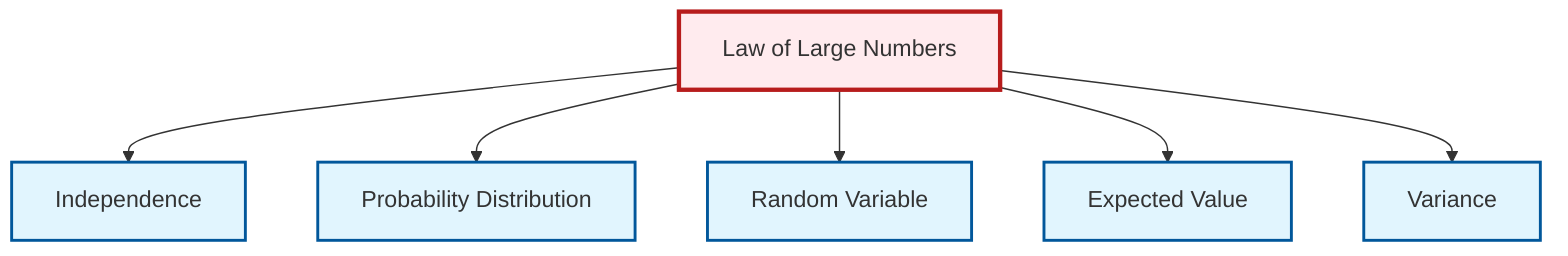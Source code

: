 graph TD
    classDef definition fill:#e1f5fe,stroke:#01579b,stroke-width:2px
    classDef theorem fill:#f3e5f5,stroke:#4a148c,stroke-width:2px
    classDef axiom fill:#fff3e0,stroke:#e65100,stroke-width:2px
    classDef example fill:#e8f5e9,stroke:#1b5e20,stroke-width:2px
    classDef current fill:#ffebee,stroke:#b71c1c,stroke-width:3px
    def-independence["Independence"]:::definition
    thm-law-of-large-numbers["Law of Large Numbers"]:::theorem
    def-variance["Variance"]:::definition
    def-probability-distribution["Probability Distribution"]:::definition
    def-random-variable["Random Variable"]:::definition
    def-expectation["Expected Value"]:::definition
    thm-law-of-large-numbers --> def-independence
    thm-law-of-large-numbers --> def-probability-distribution
    thm-law-of-large-numbers --> def-random-variable
    thm-law-of-large-numbers --> def-expectation
    thm-law-of-large-numbers --> def-variance
    class thm-law-of-large-numbers current